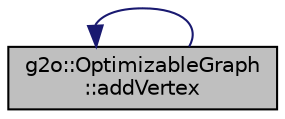digraph "g2o::OptimizableGraph::addVertex"
{
  edge [fontname="Helvetica",fontsize="10",labelfontname="Helvetica",labelfontsize="10"];
  node [fontname="Helvetica",fontsize="10",shape=record];
  rankdir="LR";
  Node40 [label="g2o::OptimizableGraph\l::addVertex",height=0.2,width=0.4,color="black", fillcolor="grey75", style="filled", fontcolor="black"];
  Node40 -> Node40 [dir="back",color="midnightblue",fontsize="10",style="solid",fontname="Helvetica"];
}
